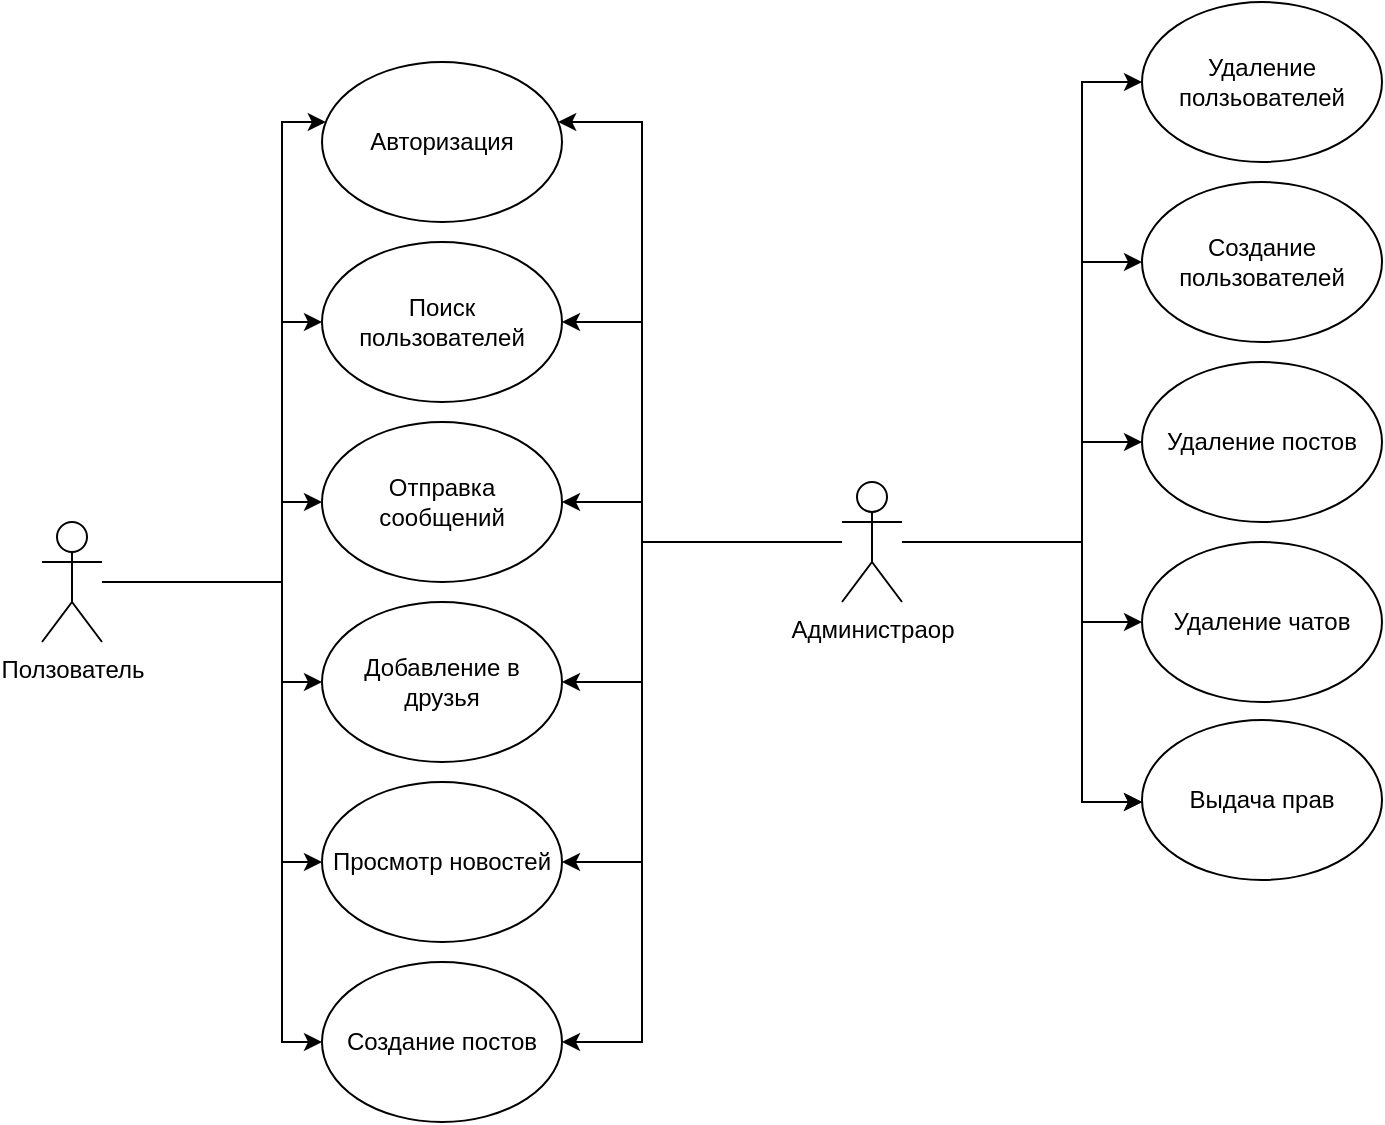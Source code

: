 <mxfile version="22.1.5" type="github">
  <diagram name="Page-1" id="5mVD9fUOksgfMro6NuTg">
    <mxGraphModel dx="865" dy="1155" grid="1" gridSize="10" guides="1" tooltips="1" connect="1" arrows="1" fold="1" page="1" pageScale="1" pageWidth="827" pageHeight="1169" math="0" shadow="0">
      <root>
        <mxCell id="0" />
        <mxCell id="1" parent="0" />
        <mxCell id="6m3MEE-ubBta423l80CB-9" style="edgeStyle=orthogonalEdgeStyle;rounded=0;orthogonalLoop=1;jettySize=auto;html=1;endArrow=none;endFill=0;" edge="1" parent="1" source="5RpgYMZLRh-7Q6zlfeUE-2">
          <mxGeometry relative="1" as="geometry">
            <mxPoint x="220" y="1020" as="targetPoint" />
          </mxGeometry>
        </mxCell>
        <mxCell id="5RpgYMZLRh-7Q6zlfeUE-2" value="Ползователь" style="shape=umlActor;verticalLabelPosition=bottom;verticalAlign=top;html=1;outlineConnect=0;" parent="1" vertex="1">
          <mxGeometry x="100" y="990" width="30" height="60" as="geometry" />
        </mxCell>
        <mxCell id="5RpgYMZLRh-7Q6zlfeUE-3" value="Администраор" style="shape=umlActor;verticalLabelPosition=bottom;verticalAlign=top;html=1;outlineConnect=0;" parent="1" vertex="1">
          <mxGeometry x="500" y="970" width="30" height="60" as="geometry" />
        </mxCell>
        <mxCell id="5RpgYMZLRh-7Q6zlfeUE-4" value="Авторизация" style="ellipse;whiteSpace=wrap;html=1;" parent="1" vertex="1">
          <mxGeometry x="240" y="760" width="120" height="80" as="geometry" />
        </mxCell>
        <mxCell id="5RpgYMZLRh-7Q6zlfeUE-5" value="Поиск пользователей" style="ellipse;whiteSpace=wrap;html=1;" parent="1" vertex="1">
          <mxGeometry x="240" y="850" width="120" height="80" as="geometry" />
        </mxCell>
        <mxCell id="6m3MEE-ubBta423l80CB-1" value="Отправка сообщений" style="ellipse;whiteSpace=wrap;html=1;" vertex="1" parent="1">
          <mxGeometry x="240" y="940" width="120" height="80" as="geometry" />
        </mxCell>
        <mxCell id="6m3MEE-ubBta423l80CB-2" value="Добавление в друзья" style="ellipse;whiteSpace=wrap;html=1;" vertex="1" parent="1">
          <mxGeometry x="240" y="1030" width="120" height="80" as="geometry" />
        </mxCell>
        <mxCell id="6m3MEE-ubBta423l80CB-3" value="Просмотр новостей" style="ellipse;whiteSpace=wrap;html=1;" vertex="1" parent="1">
          <mxGeometry x="240" y="1120" width="120" height="80" as="geometry" />
        </mxCell>
        <mxCell id="6m3MEE-ubBta423l80CB-4" value="Создание постов" style="ellipse;whiteSpace=wrap;html=1;" vertex="1" parent="1">
          <mxGeometry x="240" y="1210" width="120" height="80" as="geometry" />
        </mxCell>
        <mxCell id="6m3MEE-ubBta423l80CB-6" style="edgeStyle=orthogonalEdgeStyle;rounded=0;orthogonalLoop=1;jettySize=auto;html=1;startArrow=classic;startFill=1;" edge="1" parent="1" source="5RpgYMZLRh-7Q6zlfeUE-4" target="6m3MEE-ubBta423l80CB-1">
          <mxGeometry relative="1" as="geometry">
            <Array as="points">
              <mxPoint x="220" y="790" />
              <mxPoint x="220" y="980" />
            </Array>
          </mxGeometry>
        </mxCell>
        <mxCell id="6m3MEE-ubBta423l80CB-7" style="edgeStyle=orthogonalEdgeStyle;rounded=0;orthogonalLoop=1;jettySize=auto;html=1;startArrow=classic;startFill=1;exitX=0;exitY=0.5;exitDx=0;exitDy=0;" edge="1" parent="1" source="6m3MEE-ubBta423l80CB-3" target="5RpgYMZLRh-7Q6zlfeUE-5">
          <mxGeometry relative="1" as="geometry">
            <Array as="points">
              <mxPoint x="220" y="1160" />
              <mxPoint x="220" y="890" />
            </Array>
          </mxGeometry>
        </mxCell>
        <mxCell id="6m3MEE-ubBta423l80CB-8" style="edgeStyle=orthogonalEdgeStyle;rounded=0;orthogonalLoop=1;jettySize=auto;html=1;startArrow=classic;startFill=1;" edge="1" parent="1" source="6m3MEE-ubBta423l80CB-4" target="6m3MEE-ubBta423l80CB-2">
          <mxGeometry relative="1" as="geometry">
            <Array as="points">
              <mxPoint x="220" y="1250" />
              <mxPoint x="220" y="1070" />
            </Array>
          </mxGeometry>
        </mxCell>
        <mxCell id="6m3MEE-ubBta423l80CB-14" style="edgeStyle=orthogonalEdgeStyle;rounded=0;orthogonalLoop=1;jettySize=auto;html=1;endArrow=none;endFill=0;" edge="1" parent="1" source="5RpgYMZLRh-7Q6zlfeUE-3">
          <mxGeometry relative="1" as="geometry">
            <mxPoint x="400" y="1000" as="targetPoint" />
            <mxPoint x="310" y="1000" as="sourcePoint" />
          </mxGeometry>
        </mxCell>
        <mxCell id="6m3MEE-ubBta423l80CB-15" style="edgeStyle=orthogonalEdgeStyle;rounded=0;orthogonalLoop=1;jettySize=auto;html=1;startArrow=classic;startFill=1;" edge="1" parent="1" source="5RpgYMZLRh-7Q6zlfeUE-4" target="6m3MEE-ubBta423l80CB-1">
          <mxGeometry relative="1" as="geometry">
            <mxPoint x="422" y="770" as="sourcePoint" />
            <mxPoint x="420" y="960" as="targetPoint" />
            <Array as="points">
              <mxPoint x="400" y="790" />
              <mxPoint x="400" y="980" />
            </Array>
          </mxGeometry>
        </mxCell>
        <mxCell id="6m3MEE-ubBta423l80CB-16" style="edgeStyle=orthogonalEdgeStyle;rounded=0;orthogonalLoop=1;jettySize=auto;html=1;startArrow=classic;startFill=1;" edge="1" parent="1" source="5RpgYMZLRh-7Q6zlfeUE-5" target="6m3MEE-ubBta423l80CB-3">
          <mxGeometry relative="1" as="geometry">
            <mxPoint x="420" y="870" as="sourcePoint" />
            <mxPoint x="420" y="1140" as="targetPoint" />
            <Array as="points">
              <mxPoint x="400" y="890" />
              <mxPoint x="400" y="1160" />
            </Array>
          </mxGeometry>
        </mxCell>
        <mxCell id="6m3MEE-ubBta423l80CB-17" style="edgeStyle=orthogonalEdgeStyle;rounded=0;orthogonalLoop=1;jettySize=auto;html=1;startArrow=classic;startFill=1;" edge="1" parent="1" source="6m3MEE-ubBta423l80CB-4" target="6m3MEE-ubBta423l80CB-2">
          <mxGeometry relative="1" as="geometry">
            <mxPoint x="420" y="1230" as="sourcePoint" />
            <mxPoint x="420" y="1050" as="targetPoint" />
            <Array as="points">
              <mxPoint x="400" y="1250" />
              <mxPoint x="400" y="1070" />
            </Array>
          </mxGeometry>
        </mxCell>
        <mxCell id="6m3MEE-ubBta423l80CB-19" style="edgeStyle=orthogonalEdgeStyle;rounded=0;orthogonalLoop=1;jettySize=auto;html=1;endArrow=none;endFill=0;" edge="1" parent="1" source="5RpgYMZLRh-7Q6zlfeUE-3">
          <mxGeometry relative="1" as="geometry">
            <mxPoint x="620" y="1000" as="targetPoint" />
            <mxPoint x="500" y="1000" as="sourcePoint" />
          </mxGeometry>
        </mxCell>
        <mxCell id="6m3MEE-ubBta423l80CB-20" style="edgeStyle=orthogonalEdgeStyle;rounded=0;orthogonalLoop=1;jettySize=auto;html=1;startArrow=classic;startFill=1;" edge="1" parent="1" source="6m3MEE-ubBta423l80CB-29" target="6m3MEE-ubBta423l80CB-26">
          <mxGeometry relative="1" as="geometry">
            <mxPoint x="640" y="1140" as="sourcePoint" />
            <mxPoint x="640" y="870" as="targetPoint" />
            <Array as="points">
              <mxPoint x="620" y="1130" />
              <mxPoint x="620" y="860" />
            </Array>
          </mxGeometry>
        </mxCell>
        <mxCell id="6m3MEE-ubBta423l80CB-21" style="edgeStyle=orthogonalEdgeStyle;rounded=0;orthogonalLoop=1;jettySize=auto;html=1;startArrow=classic;startFill=1;" edge="1" parent="1" source="6m3MEE-ubBta423l80CB-23" target="6m3MEE-ubBta423l80CB-27">
          <mxGeometry relative="1" as="geometry">
            <mxPoint x="642" y="770" as="sourcePoint" />
            <mxPoint x="640" y="960" as="targetPoint" />
            <Array as="points">
              <mxPoint x="620" y="770" />
              <mxPoint x="620" y="950" />
            </Array>
          </mxGeometry>
        </mxCell>
        <mxCell id="6m3MEE-ubBta423l80CB-22" style="edgeStyle=orthogonalEdgeStyle;rounded=0;orthogonalLoop=1;jettySize=auto;html=1;startArrow=classic;startFill=1;" edge="1" parent="1" source="6m3MEE-ubBta423l80CB-29" target="6m3MEE-ubBta423l80CB-28">
          <mxGeometry relative="1" as="geometry">
            <mxPoint x="650" y="1220" as="sourcePoint" />
            <mxPoint x="640" y="1050" as="targetPoint" />
            <Array as="points">
              <mxPoint x="620" y="1130" />
              <mxPoint x="620" y="1040" />
            </Array>
          </mxGeometry>
        </mxCell>
        <mxCell id="6m3MEE-ubBta423l80CB-23" value="Удаление ползьователей" style="ellipse;whiteSpace=wrap;html=1;" vertex="1" parent="1">
          <mxGeometry x="650" y="730" width="120" height="80" as="geometry" />
        </mxCell>
        <mxCell id="6m3MEE-ubBta423l80CB-26" value="Создание пользователей" style="ellipse;whiteSpace=wrap;html=1;" vertex="1" parent="1">
          <mxGeometry x="650" y="820" width="120" height="80" as="geometry" />
        </mxCell>
        <mxCell id="6m3MEE-ubBta423l80CB-27" value="Удаление постов" style="ellipse;whiteSpace=wrap;html=1;" vertex="1" parent="1">
          <mxGeometry x="650" y="910" width="120" height="80" as="geometry" />
        </mxCell>
        <mxCell id="6m3MEE-ubBta423l80CB-28" value="Удаление чатов" style="ellipse;whiteSpace=wrap;html=1;" vertex="1" parent="1">
          <mxGeometry x="650" y="1000" width="120" height="80" as="geometry" />
        </mxCell>
        <mxCell id="6m3MEE-ubBta423l80CB-29" value="Выдача прав" style="ellipse;whiteSpace=wrap;html=1;" vertex="1" parent="1">
          <mxGeometry x="650" y="1089" width="120" height="80" as="geometry" />
        </mxCell>
      </root>
    </mxGraphModel>
  </diagram>
</mxfile>
